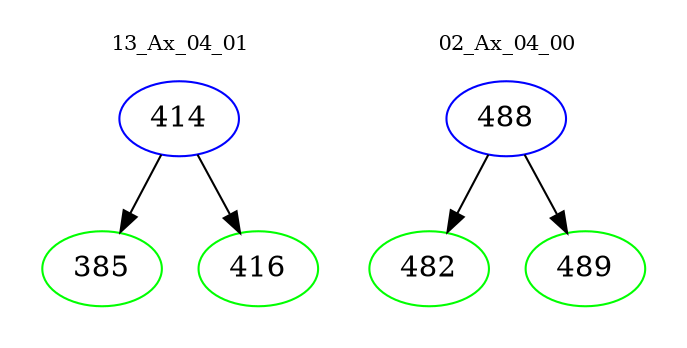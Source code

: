 digraph{
subgraph cluster_0 {
color = white
label = "13_Ax_04_01";
fontsize=10;
T0_414 [label="414", color="blue"]
T0_414 -> T0_385 [color="black"]
T0_385 [label="385", color="green"]
T0_414 -> T0_416 [color="black"]
T0_416 [label="416", color="green"]
}
subgraph cluster_1 {
color = white
label = "02_Ax_04_00";
fontsize=10;
T1_488 [label="488", color="blue"]
T1_488 -> T1_482 [color="black"]
T1_482 [label="482", color="green"]
T1_488 -> T1_489 [color="black"]
T1_489 [label="489", color="green"]
}
}
